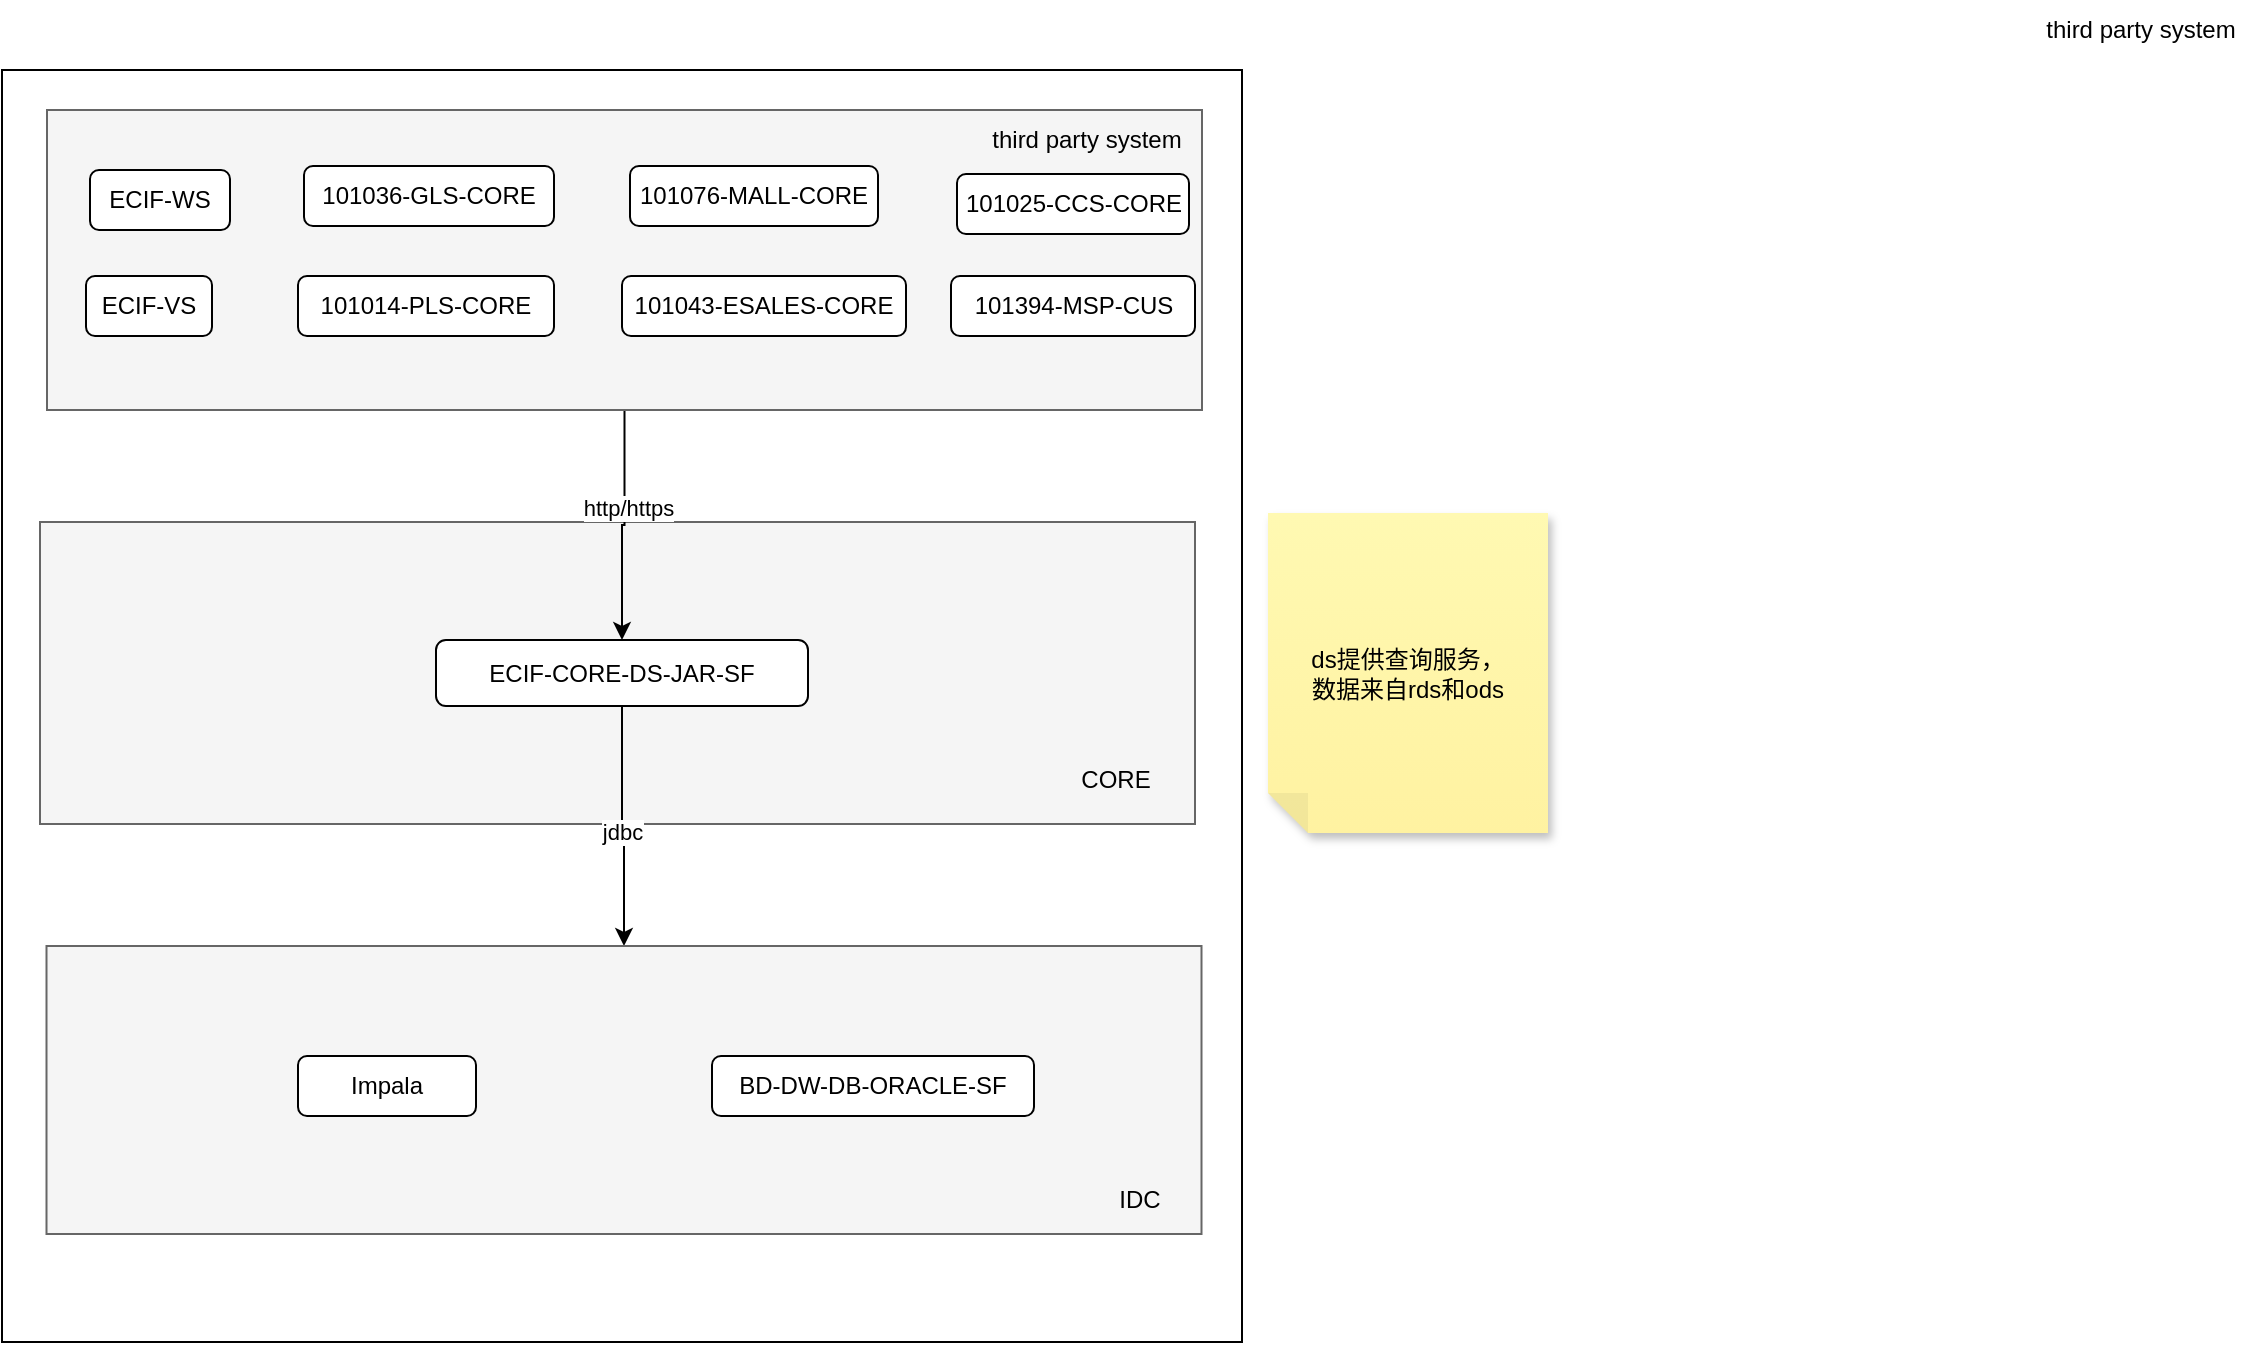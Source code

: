 <mxfile version="26.0.15">
  <diagram id="prtHgNgQTEPvFCAcTncT" name="ECIF-DS架构图">
    <mxGraphModel dx="1194" dy="1861" grid="0" gridSize="10" guides="1" tooltips="1" connect="1" arrows="1" fold="1" page="1" pageScale="1" pageWidth="827" pageHeight="1169" math="0" shadow="0">
      <root>
        <mxCell id="0" />
        <mxCell id="1" parent="0" />
        <mxCell id="grso16V_VAuLWdVkUhK_-23" value="" style="rounded=0;whiteSpace=wrap;html=1;" parent="1" vertex="1">
          <mxGeometry x="240" y="-110" width="620" height="636" as="geometry" />
        </mxCell>
        <mxCell id="grso16V_VAuLWdVkUhK_-26" value="" style="rounded=0;whiteSpace=wrap;html=1;fillColor=#f5f5f5;fontColor=#333333;strokeColor=#666666;" parent="1" vertex="1">
          <mxGeometry x="259" y="116" width="577.5" height="151" as="geometry" />
        </mxCell>
        <mxCell id="ROHLZlQn63ib68D4U9CA-11" value="" style="edgeStyle=orthogonalEdgeStyle;rounded=0;orthogonalLoop=1;jettySize=auto;html=1;" edge="1" parent="1" source="grso16V_VAuLWdVkUhK_-25" target="grso16V_VAuLWdVkUhK_-28">
          <mxGeometry relative="1" as="geometry" />
        </mxCell>
        <mxCell id="ROHLZlQn63ib68D4U9CA-12" value="http/https" style="edgeLabel;html=1;align=center;verticalAlign=middle;resizable=0;points=[];" vertex="1" connectable="0" parent="ROHLZlQn63ib68D4U9CA-11">
          <mxGeometry x="-0.154" y="1" relative="1" as="geometry">
            <mxPoint as="offset" />
          </mxGeometry>
        </mxCell>
        <mxCell id="grso16V_VAuLWdVkUhK_-25" value="" style="rounded=0;whiteSpace=wrap;html=1;fillColor=#f5f5f5;fontColor=#333333;strokeColor=#666666;" parent="1" vertex="1">
          <mxGeometry x="262.5" y="-90" width="577.5" height="150" as="geometry" />
        </mxCell>
        <mxCell id="ROHLZlQn63ib68D4U9CA-19" value="" style="edgeStyle=orthogonalEdgeStyle;rounded=0;orthogonalLoop=1;jettySize=auto;html=1;entryX=0.5;entryY=0;entryDx=0;entryDy=0;" edge="1" parent="1" source="grso16V_VAuLWdVkUhK_-28" target="KnScIbVK-5NWu_nqztSK-1">
          <mxGeometry relative="1" as="geometry">
            <mxPoint x="550" y="288" as="targetPoint" />
          </mxGeometry>
        </mxCell>
        <mxCell id="ROHLZlQn63ib68D4U9CA-20" value="jdbc" style="edgeLabel;html=1;align=center;verticalAlign=middle;resizable=0;points=[];" vertex="1" connectable="0" parent="ROHLZlQn63ib68D4U9CA-19">
          <mxGeometry x="0.05" y="-1" relative="1" as="geometry">
            <mxPoint as="offset" />
          </mxGeometry>
        </mxCell>
        <mxCell id="grso16V_VAuLWdVkUhK_-28" value="ECIF-CORE-DS-JAR-SF" style="rounded=1;whiteSpace=wrap;html=1;" parent="1" vertex="1">
          <mxGeometry x="457" y="175" width="186" height="33" as="geometry" />
        </mxCell>
        <mxCell id="grso16V_VAuLWdVkUhK_-33" value="101076-MALL-CORE" style="rounded=1;whiteSpace=wrap;html=1;" parent="1" vertex="1">
          <mxGeometry x="554" y="-62" width="124" height="30" as="geometry" />
        </mxCell>
        <mxCell id="grso16V_VAuLWdVkUhK_-58" value="CORE" style="text;html=1;align=center;verticalAlign=middle;whiteSpace=wrap;rounded=0;fillColor=none;" parent="1" vertex="1">
          <mxGeometry x="767" y="230" width="60" height="30" as="geometry" />
        </mxCell>
        <mxCell id="grso16V_VAuLWdVkUhK_-96" value="ECIF-WS" style="rounded=1;whiteSpace=wrap;html=1;" parent="1" vertex="1">
          <mxGeometry x="284" y="-60" width="70" height="30" as="geometry" />
        </mxCell>
        <mxCell id="grso16V_VAuLWdVkUhK_-114" value="third party system" style="text;html=1;align=center;verticalAlign=middle;whiteSpace=wrap;rounded=0;fillColor=none;" parent="1" vertex="1">
          <mxGeometry x="725.75" y="-90" width="113" height="30" as="geometry" />
        </mxCell>
        <mxCell id="grso16V_VAuLWdVkUhK_-125" value="third party system" style="text;html=1;align=center;verticalAlign=middle;whiteSpace=wrap;rounded=0;" parent="1" vertex="1">
          <mxGeometry x="1253" y="-145" width="113" height="30" as="geometry" />
        </mxCell>
        <mxCell id="grso16V_VAuLWdVkUhK_-128" value="ECIF-VS" style="rounded=1;whiteSpace=wrap;html=1;" parent="1" vertex="1">
          <mxGeometry x="282" y="-7" width="63" height="30" as="geometry" />
        </mxCell>
        <mxCell id="KnScIbVK-5NWu_nqztSK-1" value="" style="rounded=0;whiteSpace=wrap;html=1;fillColor=#f5f5f5;fontColor=#333333;strokeColor=#666666;" parent="1" vertex="1">
          <mxGeometry x="262.25" y="328" width="577.5" height="144" as="geometry" />
        </mxCell>
        <mxCell id="KnScIbVK-5NWu_nqztSK-3" value="101036-GLS-CORE" style="rounded=1;whiteSpace=wrap;html=1;" parent="1" vertex="1">
          <mxGeometry x="391" y="-62" width="125" height="30" as="geometry" />
        </mxCell>
        <mxCell id="KnScIbVK-5NWu_nqztSK-4" value="101014-PLS-CORE" style="rounded=1;whiteSpace=wrap;html=1;" parent="1" vertex="1">
          <mxGeometry x="388" y="-7" width="128" height="30" as="geometry" />
        </mxCell>
        <mxCell id="ROHLZlQn63ib68D4U9CA-1" value="101043-ESALES-CORE" style="rounded=1;whiteSpace=wrap;html=1;" vertex="1" parent="1">
          <mxGeometry x="550" y="-7" width="142" height="30" as="geometry" />
        </mxCell>
        <mxCell id="ROHLZlQn63ib68D4U9CA-2" value="101025-CCS-CORE" style="rounded=1;whiteSpace=wrap;html=1;" vertex="1" parent="1">
          <mxGeometry x="717.5" y="-58" width="116" height="30" as="geometry" />
        </mxCell>
        <mxCell id="ROHLZlQn63ib68D4U9CA-3" value="101394-MSP-CUS" style="rounded=1;whiteSpace=wrap;html=1;" vertex="1" parent="1">
          <mxGeometry x="714.5" y="-7" width="122" height="30" as="geometry" />
        </mxCell>
        <mxCell id="ROHLZlQn63ib68D4U9CA-8" value="Impala" style="rounded=1;whiteSpace=wrap;html=1;" vertex="1" parent="1">
          <mxGeometry x="388" y="383" width="89" height="30" as="geometry" />
        </mxCell>
        <mxCell id="ROHLZlQn63ib68D4U9CA-10" value="BD-DW-DB-ORACLE-SF" style="rounded=1;whiteSpace=wrap;html=1;" vertex="1" parent="1">
          <mxGeometry x="595" y="383" width="161" height="30" as="geometry" />
        </mxCell>
        <mxCell id="ROHLZlQn63ib68D4U9CA-14" value="IDC" style="text;html=1;align=center;verticalAlign=middle;whiteSpace=wrap;rounded=0;fillColor=none;" vertex="1" parent="1">
          <mxGeometry x="778.75" y="440" width="60" height="30" as="geometry" />
        </mxCell>
        <mxCell id="ROHLZlQn63ib68D4U9CA-21" value="ds提供查询服务，&lt;div&gt;数据来自rds和ods&lt;/div&gt;" style="shape=note;whiteSpace=wrap;html=1;backgroundOutline=1;fontColor=#000000;darkOpacity=0.05;fillColor=#FFF9B2;strokeColor=none;fillStyle=solid;direction=west;gradientDirection=north;gradientColor=#FFF2A1;shadow=1;size=20;pointerEvents=1;" vertex="1" parent="1">
          <mxGeometry x="873" y="111.5" width="140" height="160" as="geometry" />
        </mxCell>
      </root>
    </mxGraphModel>
  </diagram>
</mxfile>
